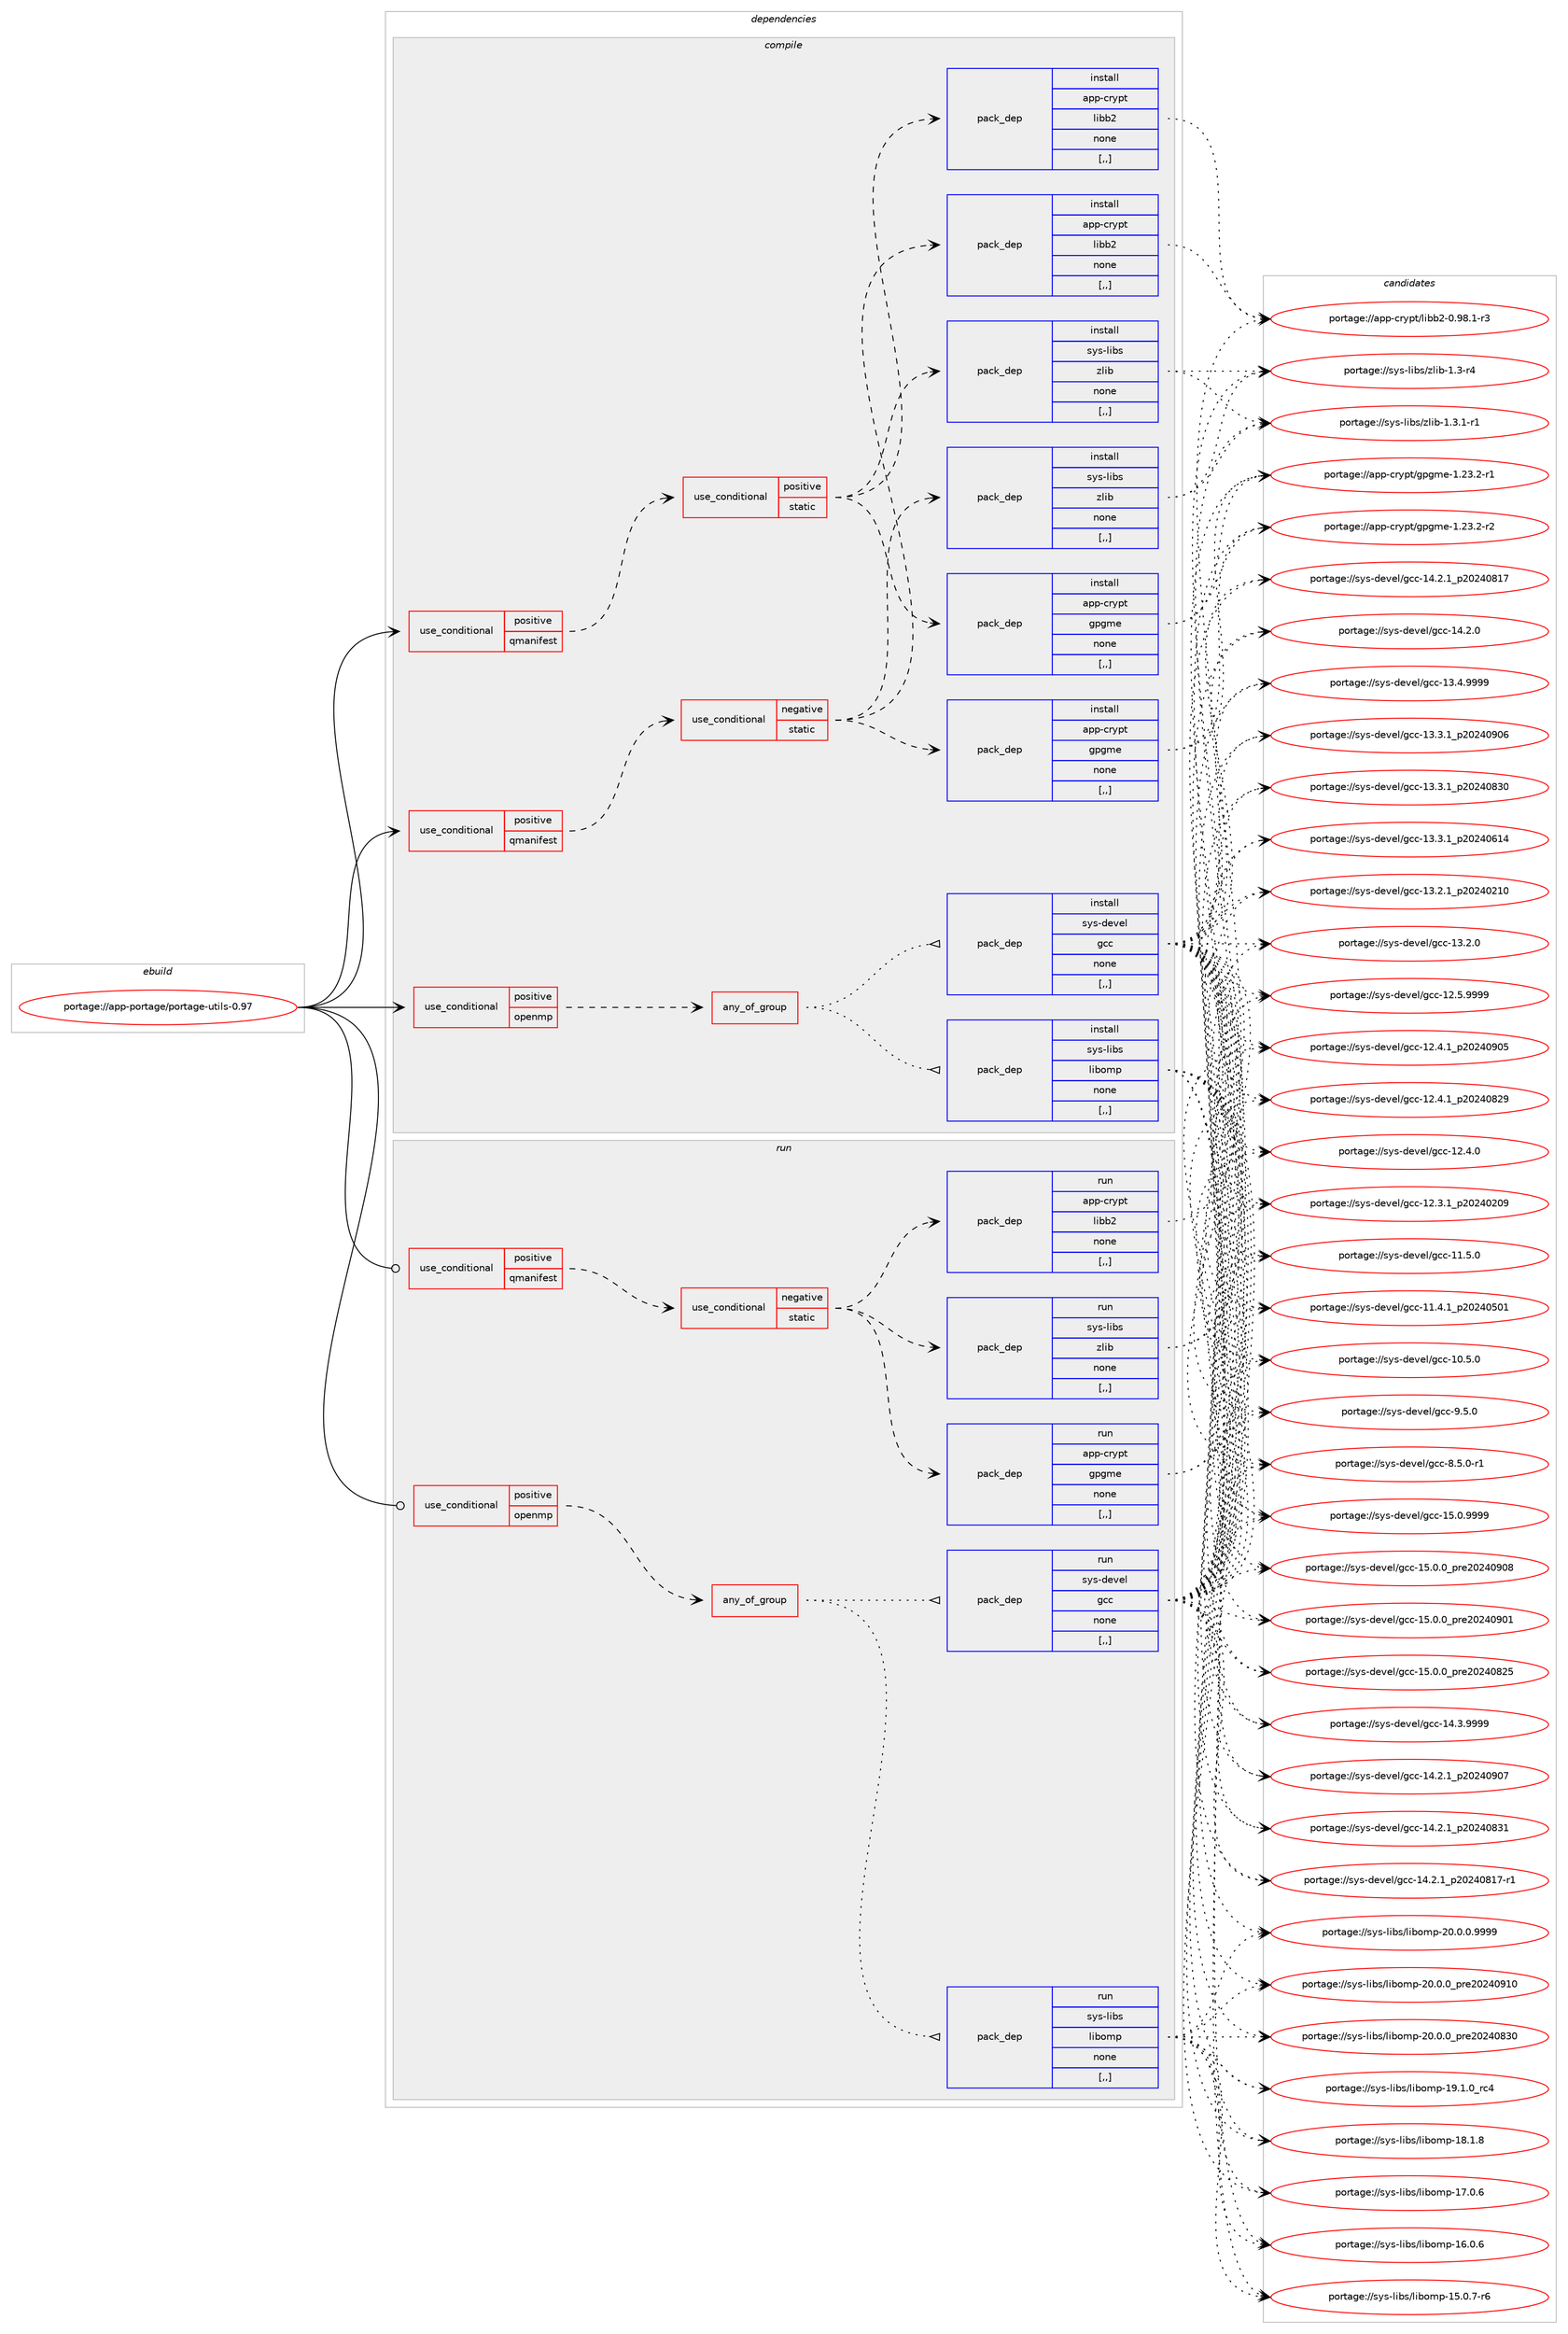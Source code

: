 digraph prolog {

# *************
# Graph options
# *************

newrank=true;
concentrate=true;
compound=true;
graph [rankdir=LR,fontname=Helvetica,fontsize=10,ranksep=1.5];#, ranksep=2.5, nodesep=0.2];
edge  [arrowhead=vee];
node  [fontname=Helvetica,fontsize=10];

# **********
# The ebuild
# **********

subgraph cluster_leftcol {
color=gray;
label=<<i>ebuild</i>>;
id [label="portage://app-portage/portage-utils-0.97", color=red, width=4, href="../app-portage/portage-utils-0.97.svg"];
}

# ****************
# The dependencies
# ****************

subgraph cluster_midcol {
color=gray;
label=<<i>dependencies</i>>;
subgraph cluster_compile {
fillcolor="#eeeeee";
style=filled;
label=<<i>compile</i>>;
subgraph cond144086 {
dependency545228 [label=<<TABLE BORDER="0" CELLBORDER="1" CELLSPACING="0" CELLPADDING="4"><TR><TD ROWSPAN="3" CELLPADDING="10">use_conditional</TD></TR><TR><TD>positive</TD></TR><TR><TD>openmp</TD></TR></TABLE>>, shape=none, color=red];
subgraph any3774 {
dependency545229 [label=<<TABLE BORDER="0" CELLBORDER="1" CELLSPACING="0" CELLPADDING="4"><TR><TD CELLPADDING="10">any_of_group</TD></TR></TABLE>>, shape=none, color=red];subgraph pack397073 {
dependency545230 [label=<<TABLE BORDER="0" CELLBORDER="1" CELLSPACING="0" CELLPADDING="4" WIDTH="220"><TR><TD ROWSPAN="6" CELLPADDING="30">pack_dep</TD></TR><TR><TD WIDTH="110">install</TD></TR><TR><TD>sys-devel</TD></TR><TR><TD>gcc</TD></TR><TR><TD>none</TD></TR><TR><TD>[,,]</TD></TR></TABLE>>, shape=none, color=blue];
}
dependency545229:e -> dependency545230:w [weight=20,style="dotted",arrowhead="oinv"];
subgraph pack397074 {
dependency545231 [label=<<TABLE BORDER="0" CELLBORDER="1" CELLSPACING="0" CELLPADDING="4" WIDTH="220"><TR><TD ROWSPAN="6" CELLPADDING="30">pack_dep</TD></TR><TR><TD WIDTH="110">install</TD></TR><TR><TD>sys-libs</TD></TR><TR><TD>libomp</TD></TR><TR><TD>none</TD></TR><TR><TD>[,,]</TD></TR></TABLE>>, shape=none, color=blue];
}
dependency545229:e -> dependency545231:w [weight=20,style="dotted",arrowhead="oinv"];
}
dependency545228:e -> dependency545229:w [weight=20,style="dashed",arrowhead="vee"];
}
id:e -> dependency545228:w [weight=20,style="solid",arrowhead="vee"];
subgraph cond144087 {
dependency545232 [label=<<TABLE BORDER="0" CELLBORDER="1" CELLSPACING="0" CELLPADDING="4"><TR><TD ROWSPAN="3" CELLPADDING="10">use_conditional</TD></TR><TR><TD>positive</TD></TR><TR><TD>qmanifest</TD></TR></TABLE>>, shape=none, color=red];
subgraph cond144088 {
dependency545233 [label=<<TABLE BORDER="0" CELLBORDER="1" CELLSPACING="0" CELLPADDING="4"><TR><TD ROWSPAN="3" CELLPADDING="10">use_conditional</TD></TR><TR><TD>negative</TD></TR><TR><TD>static</TD></TR></TABLE>>, shape=none, color=red];
subgraph pack397075 {
dependency545234 [label=<<TABLE BORDER="0" CELLBORDER="1" CELLSPACING="0" CELLPADDING="4" WIDTH="220"><TR><TD ROWSPAN="6" CELLPADDING="30">pack_dep</TD></TR><TR><TD WIDTH="110">install</TD></TR><TR><TD>app-crypt</TD></TR><TR><TD>gpgme</TD></TR><TR><TD>none</TD></TR><TR><TD>[,,]</TD></TR></TABLE>>, shape=none, color=blue];
}
dependency545233:e -> dependency545234:w [weight=20,style="dashed",arrowhead="vee"];
subgraph pack397076 {
dependency545235 [label=<<TABLE BORDER="0" CELLBORDER="1" CELLSPACING="0" CELLPADDING="4" WIDTH="220"><TR><TD ROWSPAN="6" CELLPADDING="30">pack_dep</TD></TR><TR><TD WIDTH="110">install</TD></TR><TR><TD>app-crypt</TD></TR><TR><TD>libb2</TD></TR><TR><TD>none</TD></TR><TR><TD>[,,]</TD></TR></TABLE>>, shape=none, color=blue];
}
dependency545233:e -> dependency545235:w [weight=20,style="dashed",arrowhead="vee"];
subgraph pack397077 {
dependency545236 [label=<<TABLE BORDER="0" CELLBORDER="1" CELLSPACING="0" CELLPADDING="4" WIDTH="220"><TR><TD ROWSPAN="6" CELLPADDING="30">pack_dep</TD></TR><TR><TD WIDTH="110">install</TD></TR><TR><TD>sys-libs</TD></TR><TR><TD>zlib</TD></TR><TR><TD>none</TD></TR><TR><TD>[,,]</TD></TR></TABLE>>, shape=none, color=blue];
}
dependency545233:e -> dependency545236:w [weight=20,style="dashed",arrowhead="vee"];
}
dependency545232:e -> dependency545233:w [weight=20,style="dashed",arrowhead="vee"];
}
id:e -> dependency545232:w [weight=20,style="solid",arrowhead="vee"];
subgraph cond144089 {
dependency545237 [label=<<TABLE BORDER="0" CELLBORDER="1" CELLSPACING="0" CELLPADDING="4"><TR><TD ROWSPAN="3" CELLPADDING="10">use_conditional</TD></TR><TR><TD>positive</TD></TR><TR><TD>qmanifest</TD></TR></TABLE>>, shape=none, color=red];
subgraph cond144090 {
dependency545238 [label=<<TABLE BORDER="0" CELLBORDER="1" CELLSPACING="0" CELLPADDING="4"><TR><TD ROWSPAN="3" CELLPADDING="10">use_conditional</TD></TR><TR><TD>positive</TD></TR><TR><TD>static</TD></TR></TABLE>>, shape=none, color=red];
subgraph pack397078 {
dependency545239 [label=<<TABLE BORDER="0" CELLBORDER="1" CELLSPACING="0" CELLPADDING="4" WIDTH="220"><TR><TD ROWSPAN="6" CELLPADDING="30">pack_dep</TD></TR><TR><TD WIDTH="110">install</TD></TR><TR><TD>app-crypt</TD></TR><TR><TD>gpgme</TD></TR><TR><TD>none</TD></TR><TR><TD>[,,]</TD></TR></TABLE>>, shape=none, color=blue];
}
dependency545238:e -> dependency545239:w [weight=20,style="dashed",arrowhead="vee"];
subgraph pack397079 {
dependency545240 [label=<<TABLE BORDER="0" CELLBORDER="1" CELLSPACING="0" CELLPADDING="4" WIDTH="220"><TR><TD ROWSPAN="6" CELLPADDING="30">pack_dep</TD></TR><TR><TD WIDTH="110">install</TD></TR><TR><TD>app-crypt</TD></TR><TR><TD>libb2</TD></TR><TR><TD>none</TD></TR><TR><TD>[,,]</TD></TR></TABLE>>, shape=none, color=blue];
}
dependency545238:e -> dependency545240:w [weight=20,style="dashed",arrowhead="vee"];
subgraph pack397080 {
dependency545241 [label=<<TABLE BORDER="0" CELLBORDER="1" CELLSPACING="0" CELLPADDING="4" WIDTH="220"><TR><TD ROWSPAN="6" CELLPADDING="30">pack_dep</TD></TR><TR><TD WIDTH="110">install</TD></TR><TR><TD>sys-libs</TD></TR><TR><TD>zlib</TD></TR><TR><TD>none</TD></TR><TR><TD>[,,]</TD></TR></TABLE>>, shape=none, color=blue];
}
dependency545238:e -> dependency545241:w [weight=20,style="dashed",arrowhead="vee"];
}
dependency545237:e -> dependency545238:w [weight=20,style="dashed",arrowhead="vee"];
}
id:e -> dependency545237:w [weight=20,style="solid",arrowhead="vee"];
}
subgraph cluster_compileandrun {
fillcolor="#eeeeee";
style=filled;
label=<<i>compile and run</i>>;
}
subgraph cluster_run {
fillcolor="#eeeeee";
style=filled;
label=<<i>run</i>>;
subgraph cond144091 {
dependency545242 [label=<<TABLE BORDER="0" CELLBORDER="1" CELLSPACING="0" CELLPADDING="4"><TR><TD ROWSPAN="3" CELLPADDING="10">use_conditional</TD></TR><TR><TD>positive</TD></TR><TR><TD>openmp</TD></TR></TABLE>>, shape=none, color=red];
subgraph any3775 {
dependency545243 [label=<<TABLE BORDER="0" CELLBORDER="1" CELLSPACING="0" CELLPADDING="4"><TR><TD CELLPADDING="10">any_of_group</TD></TR></TABLE>>, shape=none, color=red];subgraph pack397081 {
dependency545244 [label=<<TABLE BORDER="0" CELLBORDER="1" CELLSPACING="0" CELLPADDING="4" WIDTH="220"><TR><TD ROWSPAN="6" CELLPADDING="30">pack_dep</TD></TR><TR><TD WIDTH="110">run</TD></TR><TR><TD>sys-devel</TD></TR><TR><TD>gcc</TD></TR><TR><TD>none</TD></TR><TR><TD>[,,]</TD></TR></TABLE>>, shape=none, color=blue];
}
dependency545243:e -> dependency545244:w [weight=20,style="dotted",arrowhead="oinv"];
subgraph pack397082 {
dependency545245 [label=<<TABLE BORDER="0" CELLBORDER="1" CELLSPACING="0" CELLPADDING="4" WIDTH="220"><TR><TD ROWSPAN="6" CELLPADDING="30">pack_dep</TD></TR><TR><TD WIDTH="110">run</TD></TR><TR><TD>sys-libs</TD></TR><TR><TD>libomp</TD></TR><TR><TD>none</TD></TR><TR><TD>[,,]</TD></TR></TABLE>>, shape=none, color=blue];
}
dependency545243:e -> dependency545245:w [weight=20,style="dotted",arrowhead="oinv"];
}
dependency545242:e -> dependency545243:w [weight=20,style="dashed",arrowhead="vee"];
}
id:e -> dependency545242:w [weight=20,style="solid",arrowhead="odot"];
subgraph cond144092 {
dependency545246 [label=<<TABLE BORDER="0" CELLBORDER="1" CELLSPACING="0" CELLPADDING="4"><TR><TD ROWSPAN="3" CELLPADDING="10">use_conditional</TD></TR><TR><TD>positive</TD></TR><TR><TD>qmanifest</TD></TR></TABLE>>, shape=none, color=red];
subgraph cond144093 {
dependency545247 [label=<<TABLE BORDER="0" CELLBORDER="1" CELLSPACING="0" CELLPADDING="4"><TR><TD ROWSPAN="3" CELLPADDING="10">use_conditional</TD></TR><TR><TD>negative</TD></TR><TR><TD>static</TD></TR></TABLE>>, shape=none, color=red];
subgraph pack397083 {
dependency545248 [label=<<TABLE BORDER="0" CELLBORDER="1" CELLSPACING="0" CELLPADDING="4" WIDTH="220"><TR><TD ROWSPAN="6" CELLPADDING="30">pack_dep</TD></TR><TR><TD WIDTH="110">run</TD></TR><TR><TD>app-crypt</TD></TR><TR><TD>gpgme</TD></TR><TR><TD>none</TD></TR><TR><TD>[,,]</TD></TR></TABLE>>, shape=none, color=blue];
}
dependency545247:e -> dependency545248:w [weight=20,style="dashed",arrowhead="vee"];
subgraph pack397084 {
dependency545249 [label=<<TABLE BORDER="0" CELLBORDER="1" CELLSPACING="0" CELLPADDING="4" WIDTH="220"><TR><TD ROWSPAN="6" CELLPADDING="30">pack_dep</TD></TR><TR><TD WIDTH="110">run</TD></TR><TR><TD>app-crypt</TD></TR><TR><TD>libb2</TD></TR><TR><TD>none</TD></TR><TR><TD>[,,]</TD></TR></TABLE>>, shape=none, color=blue];
}
dependency545247:e -> dependency545249:w [weight=20,style="dashed",arrowhead="vee"];
subgraph pack397085 {
dependency545250 [label=<<TABLE BORDER="0" CELLBORDER="1" CELLSPACING="0" CELLPADDING="4" WIDTH="220"><TR><TD ROWSPAN="6" CELLPADDING="30">pack_dep</TD></TR><TR><TD WIDTH="110">run</TD></TR><TR><TD>sys-libs</TD></TR><TR><TD>zlib</TD></TR><TR><TD>none</TD></TR><TR><TD>[,,]</TD></TR></TABLE>>, shape=none, color=blue];
}
dependency545247:e -> dependency545250:w [weight=20,style="dashed",arrowhead="vee"];
}
dependency545246:e -> dependency545247:w [weight=20,style="dashed",arrowhead="vee"];
}
id:e -> dependency545246:w [weight=20,style="solid",arrowhead="odot"];
}
}

# **************
# The candidates
# **************

subgraph cluster_choices {
rank=same;
color=gray;
label=<<i>candidates</i>>;

subgraph choice397073 {
color=black;
nodesep=1;
choice1151211154510010111810110847103999945495346484657575757 [label="portage://sys-devel/gcc-15.0.9999", color=red, width=4,href="../sys-devel/gcc-15.0.9999.svg"];
choice1151211154510010111810110847103999945495346484648951121141015048505248574856 [label="portage://sys-devel/gcc-15.0.0_pre20240908", color=red, width=4,href="../sys-devel/gcc-15.0.0_pre20240908.svg"];
choice1151211154510010111810110847103999945495346484648951121141015048505248574849 [label="portage://sys-devel/gcc-15.0.0_pre20240901", color=red, width=4,href="../sys-devel/gcc-15.0.0_pre20240901.svg"];
choice1151211154510010111810110847103999945495346484648951121141015048505248565053 [label="portage://sys-devel/gcc-15.0.0_pre20240825", color=red, width=4,href="../sys-devel/gcc-15.0.0_pre20240825.svg"];
choice1151211154510010111810110847103999945495246514657575757 [label="portage://sys-devel/gcc-14.3.9999", color=red, width=4,href="../sys-devel/gcc-14.3.9999.svg"];
choice1151211154510010111810110847103999945495246504649951125048505248574855 [label="portage://sys-devel/gcc-14.2.1_p20240907", color=red, width=4,href="../sys-devel/gcc-14.2.1_p20240907.svg"];
choice1151211154510010111810110847103999945495246504649951125048505248565149 [label="portage://sys-devel/gcc-14.2.1_p20240831", color=red, width=4,href="../sys-devel/gcc-14.2.1_p20240831.svg"];
choice11512111545100101118101108471039999454952465046499511250485052485649554511449 [label="portage://sys-devel/gcc-14.2.1_p20240817-r1", color=red, width=4,href="../sys-devel/gcc-14.2.1_p20240817-r1.svg"];
choice1151211154510010111810110847103999945495246504649951125048505248564955 [label="portage://sys-devel/gcc-14.2.1_p20240817", color=red, width=4,href="../sys-devel/gcc-14.2.1_p20240817.svg"];
choice1151211154510010111810110847103999945495246504648 [label="portage://sys-devel/gcc-14.2.0", color=red, width=4,href="../sys-devel/gcc-14.2.0.svg"];
choice1151211154510010111810110847103999945495146524657575757 [label="portage://sys-devel/gcc-13.4.9999", color=red, width=4,href="../sys-devel/gcc-13.4.9999.svg"];
choice1151211154510010111810110847103999945495146514649951125048505248574854 [label="portage://sys-devel/gcc-13.3.1_p20240906", color=red, width=4,href="../sys-devel/gcc-13.3.1_p20240906.svg"];
choice1151211154510010111810110847103999945495146514649951125048505248565148 [label="portage://sys-devel/gcc-13.3.1_p20240830", color=red, width=4,href="../sys-devel/gcc-13.3.1_p20240830.svg"];
choice1151211154510010111810110847103999945495146514649951125048505248544952 [label="portage://sys-devel/gcc-13.3.1_p20240614", color=red, width=4,href="../sys-devel/gcc-13.3.1_p20240614.svg"];
choice1151211154510010111810110847103999945495146504649951125048505248504948 [label="portage://sys-devel/gcc-13.2.1_p20240210", color=red, width=4,href="../sys-devel/gcc-13.2.1_p20240210.svg"];
choice1151211154510010111810110847103999945495146504648 [label="portage://sys-devel/gcc-13.2.0", color=red, width=4,href="../sys-devel/gcc-13.2.0.svg"];
choice1151211154510010111810110847103999945495046534657575757 [label="portage://sys-devel/gcc-12.5.9999", color=red, width=4,href="../sys-devel/gcc-12.5.9999.svg"];
choice1151211154510010111810110847103999945495046524649951125048505248574853 [label="portage://sys-devel/gcc-12.4.1_p20240905", color=red, width=4,href="../sys-devel/gcc-12.4.1_p20240905.svg"];
choice1151211154510010111810110847103999945495046524649951125048505248565057 [label="portage://sys-devel/gcc-12.4.1_p20240829", color=red, width=4,href="../sys-devel/gcc-12.4.1_p20240829.svg"];
choice1151211154510010111810110847103999945495046524648 [label="portage://sys-devel/gcc-12.4.0", color=red, width=4,href="../sys-devel/gcc-12.4.0.svg"];
choice1151211154510010111810110847103999945495046514649951125048505248504857 [label="portage://sys-devel/gcc-12.3.1_p20240209", color=red, width=4,href="../sys-devel/gcc-12.3.1_p20240209.svg"];
choice1151211154510010111810110847103999945494946534648 [label="portage://sys-devel/gcc-11.5.0", color=red, width=4,href="../sys-devel/gcc-11.5.0.svg"];
choice1151211154510010111810110847103999945494946524649951125048505248534849 [label="portage://sys-devel/gcc-11.4.1_p20240501", color=red, width=4,href="../sys-devel/gcc-11.4.1_p20240501.svg"];
choice1151211154510010111810110847103999945494846534648 [label="portage://sys-devel/gcc-10.5.0", color=red, width=4,href="../sys-devel/gcc-10.5.0.svg"];
choice11512111545100101118101108471039999455746534648 [label="portage://sys-devel/gcc-9.5.0", color=red, width=4,href="../sys-devel/gcc-9.5.0.svg"];
choice115121115451001011181011084710399994556465346484511449 [label="portage://sys-devel/gcc-8.5.0-r1", color=red, width=4,href="../sys-devel/gcc-8.5.0-r1.svg"];
dependency545230:e -> choice1151211154510010111810110847103999945495346484657575757:w [style=dotted,weight="100"];
dependency545230:e -> choice1151211154510010111810110847103999945495346484648951121141015048505248574856:w [style=dotted,weight="100"];
dependency545230:e -> choice1151211154510010111810110847103999945495346484648951121141015048505248574849:w [style=dotted,weight="100"];
dependency545230:e -> choice1151211154510010111810110847103999945495346484648951121141015048505248565053:w [style=dotted,weight="100"];
dependency545230:e -> choice1151211154510010111810110847103999945495246514657575757:w [style=dotted,weight="100"];
dependency545230:e -> choice1151211154510010111810110847103999945495246504649951125048505248574855:w [style=dotted,weight="100"];
dependency545230:e -> choice1151211154510010111810110847103999945495246504649951125048505248565149:w [style=dotted,weight="100"];
dependency545230:e -> choice11512111545100101118101108471039999454952465046499511250485052485649554511449:w [style=dotted,weight="100"];
dependency545230:e -> choice1151211154510010111810110847103999945495246504649951125048505248564955:w [style=dotted,weight="100"];
dependency545230:e -> choice1151211154510010111810110847103999945495246504648:w [style=dotted,weight="100"];
dependency545230:e -> choice1151211154510010111810110847103999945495146524657575757:w [style=dotted,weight="100"];
dependency545230:e -> choice1151211154510010111810110847103999945495146514649951125048505248574854:w [style=dotted,weight="100"];
dependency545230:e -> choice1151211154510010111810110847103999945495146514649951125048505248565148:w [style=dotted,weight="100"];
dependency545230:e -> choice1151211154510010111810110847103999945495146514649951125048505248544952:w [style=dotted,weight="100"];
dependency545230:e -> choice1151211154510010111810110847103999945495146504649951125048505248504948:w [style=dotted,weight="100"];
dependency545230:e -> choice1151211154510010111810110847103999945495146504648:w [style=dotted,weight="100"];
dependency545230:e -> choice1151211154510010111810110847103999945495046534657575757:w [style=dotted,weight="100"];
dependency545230:e -> choice1151211154510010111810110847103999945495046524649951125048505248574853:w [style=dotted,weight="100"];
dependency545230:e -> choice1151211154510010111810110847103999945495046524649951125048505248565057:w [style=dotted,weight="100"];
dependency545230:e -> choice1151211154510010111810110847103999945495046524648:w [style=dotted,weight="100"];
dependency545230:e -> choice1151211154510010111810110847103999945495046514649951125048505248504857:w [style=dotted,weight="100"];
dependency545230:e -> choice1151211154510010111810110847103999945494946534648:w [style=dotted,weight="100"];
dependency545230:e -> choice1151211154510010111810110847103999945494946524649951125048505248534849:w [style=dotted,weight="100"];
dependency545230:e -> choice1151211154510010111810110847103999945494846534648:w [style=dotted,weight="100"];
dependency545230:e -> choice11512111545100101118101108471039999455746534648:w [style=dotted,weight="100"];
dependency545230:e -> choice115121115451001011181011084710399994556465346484511449:w [style=dotted,weight="100"];
}
subgraph choice397074 {
color=black;
nodesep=1;
choice11512111545108105981154710810598111109112455048464846484657575757 [label="portage://sys-libs/libomp-20.0.0.9999", color=red, width=4,href="../sys-libs/libomp-20.0.0.9999.svg"];
choice1151211154510810598115471081059811110911245504846484648951121141015048505248574948 [label="portage://sys-libs/libomp-20.0.0_pre20240910", color=red, width=4,href="../sys-libs/libomp-20.0.0_pre20240910.svg"];
choice1151211154510810598115471081059811110911245504846484648951121141015048505248565148 [label="portage://sys-libs/libomp-20.0.0_pre20240830", color=red, width=4,href="../sys-libs/libomp-20.0.0_pre20240830.svg"];
choice1151211154510810598115471081059811110911245495746494648951149952 [label="portage://sys-libs/libomp-19.1.0_rc4", color=red, width=4,href="../sys-libs/libomp-19.1.0_rc4.svg"];
choice1151211154510810598115471081059811110911245495646494656 [label="portage://sys-libs/libomp-18.1.8", color=red, width=4,href="../sys-libs/libomp-18.1.8.svg"];
choice1151211154510810598115471081059811110911245495546484654 [label="portage://sys-libs/libomp-17.0.6", color=red, width=4,href="../sys-libs/libomp-17.0.6.svg"];
choice1151211154510810598115471081059811110911245495446484654 [label="portage://sys-libs/libomp-16.0.6", color=red, width=4,href="../sys-libs/libomp-16.0.6.svg"];
choice11512111545108105981154710810598111109112454953464846554511454 [label="portage://sys-libs/libomp-15.0.7-r6", color=red, width=4,href="../sys-libs/libomp-15.0.7-r6.svg"];
dependency545231:e -> choice11512111545108105981154710810598111109112455048464846484657575757:w [style=dotted,weight="100"];
dependency545231:e -> choice1151211154510810598115471081059811110911245504846484648951121141015048505248574948:w [style=dotted,weight="100"];
dependency545231:e -> choice1151211154510810598115471081059811110911245504846484648951121141015048505248565148:w [style=dotted,weight="100"];
dependency545231:e -> choice1151211154510810598115471081059811110911245495746494648951149952:w [style=dotted,weight="100"];
dependency545231:e -> choice1151211154510810598115471081059811110911245495646494656:w [style=dotted,weight="100"];
dependency545231:e -> choice1151211154510810598115471081059811110911245495546484654:w [style=dotted,weight="100"];
dependency545231:e -> choice1151211154510810598115471081059811110911245495446484654:w [style=dotted,weight="100"];
dependency545231:e -> choice11512111545108105981154710810598111109112454953464846554511454:w [style=dotted,weight="100"];
}
subgraph choice397075 {
color=black;
nodesep=1;
choice97112112459911412111211647103112103109101454946505146504511450 [label="portage://app-crypt/gpgme-1.23.2-r2", color=red, width=4,href="../app-crypt/gpgme-1.23.2-r2.svg"];
choice97112112459911412111211647103112103109101454946505146504511449 [label="portage://app-crypt/gpgme-1.23.2-r1", color=red, width=4,href="../app-crypt/gpgme-1.23.2-r1.svg"];
dependency545234:e -> choice97112112459911412111211647103112103109101454946505146504511450:w [style=dotted,weight="100"];
dependency545234:e -> choice97112112459911412111211647103112103109101454946505146504511449:w [style=dotted,weight="100"];
}
subgraph choice397076 {
color=black;
nodesep=1;
choice97112112459911412111211647108105989850454846575646494511451 [label="portage://app-crypt/libb2-0.98.1-r3", color=red, width=4,href="../app-crypt/libb2-0.98.1-r3.svg"];
dependency545235:e -> choice97112112459911412111211647108105989850454846575646494511451:w [style=dotted,weight="100"];
}
subgraph choice397077 {
color=black;
nodesep=1;
choice115121115451081059811547122108105984549465146494511449 [label="portage://sys-libs/zlib-1.3.1-r1", color=red, width=4,href="../sys-libs/zlib-1.3.1-r1.svg"];
choice11512111545108105981154712210810598454946514511452 [label="portage://sys-libs/zlib-1.3-r4", color=red, width=4,href="../sys-libs/zlib-1.3-r4.svg"];
dependency545236:e -> choice115121115451081059811547122108105984549465146494511449:w [style=dotted,weight="100"];
dependency545236:e -> choice11512111545108105981154712210810598454946514511452:w [style=dotted,weight="100"];
}
subgraph choice397078 {
color=black;
nodesep=1;
choice97112112459911412111211647103112103109101454946505146504511450 [label="portage://app-crypt/gpgme-1.23.2-r2", color=red, width=4,href="../app-crypt/gpgme-1.23.2-r2.svg"];
choice97112112459911412111211647103112103109101454946505146504511449 [label="portage://app-crypt/gpgme-1.23.2-r1", color=red, width=4,href="../app-crypt/gpgme-1.23.2-r1.svg"];
dependency545239:e -> choice97112112459911412111211647103112103109101454946505146504511450:w [style=dotted,weight="100"];
dependency545239:e -> choice97112112459911412111211647103112103109101454946505146504511449:w [style=dotted,weight="100"];
}
subgraph choice397079 {
color=black;
nodesep=1;
choice97112112459911412111211647108105989850454846575646494511451 [label="portage://app-crypt/libb2-0.98.1-r3", color=red, width=4,href="../app-crypt/libb2-0.98.1-r3.svg"];
dependency545240:e -> choice97112112459911412111211647108105989850454846575646494511451:w [style=dotted,weight="100"];
}
subgraph choice397080 {
color=black;
nodesep=1;
choice115121115451081059811547122108105984549465146494511449 [label="portage://sys-libs/zlib-1.3.1-r1", color=red, width=4,href="../sys-libs/zlib-1.3.1-r1.svg"];
choice11512111545108105981154712210810598454946514511452 [label="portage://sys-libs/zlib-1.3-r4", color=red, width=4,href="../sys-libs/zlib-1.3-r4.svg"];
dependency545241:e -> choice115121115451081059811547122108105984549465146494511449:w [style=dotted,weight="100"];
dependency545241:e -> choice11512111545108105981154712210810598454946514511452:w [style=dotted,weight="100"];
}
subgraph choice397081 {
color=black;
nodesep=1;
choice1151211154510010111810110847103999945495346484657575757 [label="portage://sys-devel/gcc-15.0.9999", color=red, width=4,href="../sys-devel/gcc-15.0.9999.svg"];
choice1151211154510010111810110847103999945495346484648951121141015048505248574856 [label="portage://sys-devel/gcc-15.0.0_pre20240908", color=red, width=4,href="../sys-devel/gcc-15.0.0_pre20240908.svg"];
choice1151211154510010111810110847103999945495346484648951121141015048505248574849 [label="portage://sys-devel/gcc-15.0.0_pre20240901", color=red, width=4,href="../sys-devel/gcc-15.0.0_pre20240901.svg"];
choice1151211154510010111810110847103999945495346484648951121141015048505248565053 [label="portage://sys-devel/gcc-15.0.0_pre20240825", color=red, width=4,href="../sys-devel/gcc-15.0.0_pre20240825.svg"];
choice1151211154510010111810110847103999945495246514657575757 [label="portage://sys-devel/gcc-14.3.9999", color=red, width=4,href="../sys-devel/gcc-14.3.9999.svg"];
choice1151211154510010111810110847103999945495246504649951125048505248574855 [label="portage://sys-devel/gcc-14.2.1_p20240907", color=red, width=4,href="../sys-devel/gcc-14.2.1_p20240907.svg"];
choice1151211154510010111810110847103999945495246504649951125048505248565149 [label="portage://sys-devel/gcc-14.2.1_p20240831", color=red, width=4,href="../sys-devel/gcc-14.2.1_p20240831.svg"];
choice11512111545100101118101108471039999454952465046499511250485052485649554511449 [label="portage://sys-devel/gcc-14.2.1_p20240817-r1", color=red, width=4,href="../sys-devel/gcc-14.2.1_p20240817-r1.svg"];
choice1151211154510010111810110847103999945495246504649951125048505248564955 [label="portage://sys-devel/gcc-14.2.1_p20240817", color=red, width=4,href="../sys-devel/gcc-14.2.1_p20240817.svg"];
choice1151211154510010111810110847103999945495246504648 [label="portage://sys-devel/gcc-14.2.0", color=red, width=4,href="../sys-devel/gcc-14.2.0.svg"];
choice1151211154510010111810110847103999945495146524657575757 [label="portage://sys-devel/gcc-13.4.9999", color=red, width=4,href="../sys-devel/gcc-13.4.9999.svg"];
choice1151211154510010111810110847103999945495146514649951125048505248574854 [label="portage://sys-devel/gcc-13.3.1_p20240906", color=red, width=4,href="../sys-devel/gcc-13.3.1_p20240906.svg"];
choice1151211154510010111810110847103999945495146514649951125048505248565148 [label="portage://sys-devel/gcc-13.3.1_p20240830", color=red, width=4,href="../sys-devel/gcc-13.3.1_p20240830.svg"];
choice1151211154510010111810110847103999945495146514649951125048505248544952 [label="portage://sys-devel/gcc-13.3.1_p20240614", color=red, width=4,href="../sys-devel/gcc-13.3.1_p20240614.svg"];
choice1151211154510010111810110847103999945495146504649951125048505248504948 [label="portage://sys-devel/gcc-13.2.1_p20240210", color=red, width=4,href="../sys-devel/gcc-13.2.1_p20240210.svg"];
choice1151211154510010111810110847103999945495146504648 [label="portage://sys-devel/gcc-13.2.0", color=red, width=4,href="../sys-devel/gcc-13.2.0.svg"];
choice1151211154510010111810110847103999945495046534657575757 [label="portage://sys-devel/gcc-12.5.9999", color=red, width=4,href="../sys-devel/gcc-12.5.9999.svg"];
choice1151211154510010111810110847103999945495046524649951125048505248574853 [label="portage://sys-devel/gcc-12.4.1_p20240905", color=red, width=4,href="../sys-devel/gcc-12.4.1_p20240905.svg"];
choice1151211154510010111810110847103999945495046524649951125048505248565057 [label="portage://sys-devel/gcc-12.4.1_p20240829", color=red, width=4,href="../sys-devel/gcc-12.4.1_p20240829.svg"];
choice1151211154510010111810110847103999945495046524648 [label="portage://sys-devel/gcc-12.4.0", color=red, width=4,href="../sys-devel/gcc-12.4.0.svg"];
choice1151211154510010111810110847103999945495046514649951125048505248504857 [label="portage://sys-devel/gcc-12.3.1_p20240209", color=red, width=4,href="../sys-devel/gcc-12.3.1_p20240209.svg"];
choice1151211154510010111810110847103999945494946534648 [label="portage://sys-devel/gcc-11.5.0", color=red, width=4,href="../sys-devel/gcc-11.5.0.svg"];
choice1151211154510010111810110847103999945494946524649951125048505248534849 [label="portage://sys-devel/gcc-11.4.1_p20240501", color=red, width=4,href="../sys-devel/gcc-11.4.1_p20240501.svg"];
choice1151211154510010111810110847103999945494846534648 [label="portage://sys-devel/gcc-10.5.0", color=red, width=4,href="../sys-devel/gcc-10.5.0.svg"];
choice11512111545100101118101108471039999455746534648 [label="portage://sys-devel/gcc-9.5.0", color=red, width=4,href="../sys-devel/gcc-9.5.0.svg"];
choice115121115451001011181011084710399994556465346484511449 [label="portage://sys-devel/gcc-8.5.0-r1", color=red, width=4,href="../sys-devel/gcc-8.5.0-r1.svg"];
dependency545244:e -> choice1151211154510010111810110847103999945495346484657575757:w [style=dotted,weight="100"];
dependency545244:e -> choice1151211154510010111810110847103999945495346484648951121141015048505248574856:w [style=dotted,weight="100"];
dependency545244:e -> choice1151211154510010111810110847103999945495346484648951121141015048505248574849:w [style=dotted,weight="100"];
dependency545244:e -> choice1151211154510010111810110847103999945495346484648951121141015048505248565053:w [style=dotted,weight="100"];
dependency545244:e -> choice1151211154510010111810110847103999945495246514657575757:w [style=dotted,weight="100"];
dependency545244:e -> choice1151211154510010111810110847103999945495246504649951125048505248574855:w [style=dotted,weight="100"];
dependency545244:e -> choice1151211154510010111810110847103999945495246504649951125048505248565149:w [style=dotted,weight="100"];
dependency545244:e -> choice11512111545100101118101108471039999454952465046499511250485052485649554511449:w [style=dotted,weight="100"];
dependency545244:e -> choice1151211154510010111810110847103999945495246504649951125048505248564955:w [style=dotted,weight="100"];
dependency545244:e -> choice1151211154510010111810110847103999945495246504648:w [style=dotted,weight="100"];
dependency545244:e -> choice1151211154510010111810110847103999945495146524657575757:w [style=dotted,weight="100"];
dependency545244:e -> choice1151211154510010111810110847103999945495146514649951125048505248574854:w [style=dotted,weight="100"];
dependency545244:e -> choice1151211154510010111810110847103999945495146514649951125048505248565148:w [style=dotted,weight="100"];
dependency545244:e -> choice1151211154510010111810110847103999945495146514649951125048505248544952:w [style=dotted,weight="100"];
dependency545244:e -> choice1151211154510010111810110847103999945495146504649951125048505248504948:w [style=dotted,weight="100"];
dependency545244:e -> choice1151211154510010111810110847103999945495146504648:w [style=dotted,weight="100"];
dependency545244:e -> choice1151211154510010111810110847103999945495046534657575757:w [style=dotted,weight="100"];
dependency545244:e -> choice1151211154510010111810110847103999945495046524649951125048505248574853:w [style=dotted,weight="100"];
dependency545244:e -> choice1151211154510010111810110847103999945495046524649951125048505248565057:w [style=dotted,weight="100"];
dependency545244:e -> choice1151211154510010111810110847103999945495046524648:w [style=dotted,weight="100"];
dependency545244:e -> choice1151211154510010111810110847103999945495046514649951125048505248504857:w [style=dotted,weight="100"];
dependency545244:e -> choice1151211154510010111810110847103999945494946534648:w [style=dotted,weight="100"];
dependency545244:e -> choice1151211154510010111810110847103999945494946524649951125048505248534849:w [style=dotted,weight="100"];
dependency545244:e -> choice1151211154510010111810110847103999945494846534648:w [style=dotted,weight="100"];
dependency545244:e -> choice11512111545100101118101108471039999455746534648:w [style=dotted,weight="100"];
dependency545244:e -> choice115121115451001011181011084710399994556465346484511449:w [style=dotted,weight="100"];
}
subgraph choice397082 {
color=black;
nodesep=1;
choice11512111545108105981154710810598111109112455048464846484657575757 [label="portage://sys-libs/libomp-20.0.0.9999", color=red, width=4,href="../sys-libs/libomp-20.0.0.9999.svg"];
choice1151211154510810598115471081059811110911245504846484648951121141015048505248574948 [label="portage://sys-libs/libomp-20.0.0_pre20240910", color=red, width=4,href="../sys-libs/libomp-20.0.0_pre20240910.svg"];
choice1151211154510810598115471081059811110911245504846484648951121141015048505248565148 [label="portage://sys-libs/libomp-20.0.0_pre20240830", color=red, width=4,href="../sys-libs/libomp-20.0.0_pre20240830.svg"];
choice1151211154510810598115471081059811110911245495746494648951149952 [label="portage://sys-libs/libomp-19.1.0_rc4", color=red, width=4,href="../sys-libs/libomp-19.1.0_rc4.svg"];
choice1151211154510810598115471081059811110911245495646494656 [label="portage://sys-libs/libomp-18.1.8", color=red, width=4,href="../sys-libs/libomp-18.1.8.svg"];
choice1151211154510810598115471081059811110911245495546484654 [label="portage://sys-libs/libomp-17.0.6", color=red, width=4,href="../sys-libs/libomp-17.0.6.svg"];
choice1151211154510810598115471081059811110911245495446484654 [label="portage://sys-libs/libomp-16.0.6", color=red, width=4,href="../sys-libs/libomp-16.0.6.svg"];
choice11512111545108105981154710810598111109112454953464846554511454 [label="portage://sys-libs/libomp-15.0.7-r6", color=red, width=4,href="../sys-libs/libomp-15.0.7-r6.svg"];
dependency545245:e -> choice11512111545108105981154710810598111109112455048464846484657575757:w [style=dotted,weight="100"];
dependency545245:e -> choice1151211154510810598115471081059811110911245504846484648951121141015048505248574948:w [style=dotted,weight="100"];
dependency545245:e -> choice1151211154510810598115471081059811110911245504846484648951121141015048505248565148:w [style=dotted,weight="100"];
dependency545245:e -> choice1151211154510810598115471081059811110911245495746494648951149952:w [style=dotted,weight="100"];
dependency545245:e -> choice1151211154510810598115471081059811110911245495646494656:w [style=dotted,weight="100"];
dependency545245:e -> choice1151211154510810598115471081059811110911245495546484654:w [style=dotted,weight="100"];
dependency545245:e -> choice1151211154510810598115471081059811110911245495446484654:w [style=dotted,weight="100"];
dependency545245:e -> choice11512111545108105981154710810598111109112454953464846554511454:w [style=dotted,weight="100"];
}
subgraph choice397083 {
color=black;
nodesep=1;
choice97112112459911412111211647103112103109101454946505146504511450 [label="portage://app-crypt/gpgme-1.23.2-r2", color=red, width=4,href="../app-crypt/gpgme-1.23.2-r2.svg"];
choice97112112459911412111211647103112103109101454946505146504511449 [label="portage://app-crypt/gpgme-1.23.2-r1", color=red, width=4,href="../app-crypt/gpgme-1.23.2-r1.svg"];
dependency545248:e -> choice97112112459911412111211647103112103109101454946505146504511450:w [style=dotted,weight="100"];
dependency545248:e -> choice97112112459911412111211647103112103109101454946505146504511449:w [style=dotted,weight="100"];
}
subgraph choice397084 {
color=black;
nodesep=1;
choice97112112459911412111211647108105989850454846575646494511451 [label="portage://app-crypt/libb2-0.98.1-r3", color=red, width=4,href="../app-crypt/libb2-0.98.1-r3.svg"];
dependency545249:e -> choice97112112459911412111211647108105989850454846575646494511451:w [style=dotted,weight="100"];
}
subgraph choice397085 {
color=black;
nodesep=1;
choice115121115451081059811547122108105984549465146494511449 [label="portage://sys-libs/zlib-1.3.1-r1", color=red, width=4,href="../sys-libs/zlib-1.3.1-r1.svg"];
choice11512111545108105981154712210810598454946514511452 [label="portage://sys-libs/zlib-1.3-r4", color=red, width=4,href="../sys-libs/zlib-1.3-r4.svg"];
dependency545250:e -> choice115121115451081059811547122108105984549465146494511449:w [style=dotted,weight="100"];
dependency545250:e -> choice11512111545108105981154712210810598454946514511452:w [style=dotted,weight="100"];
}
}

}
